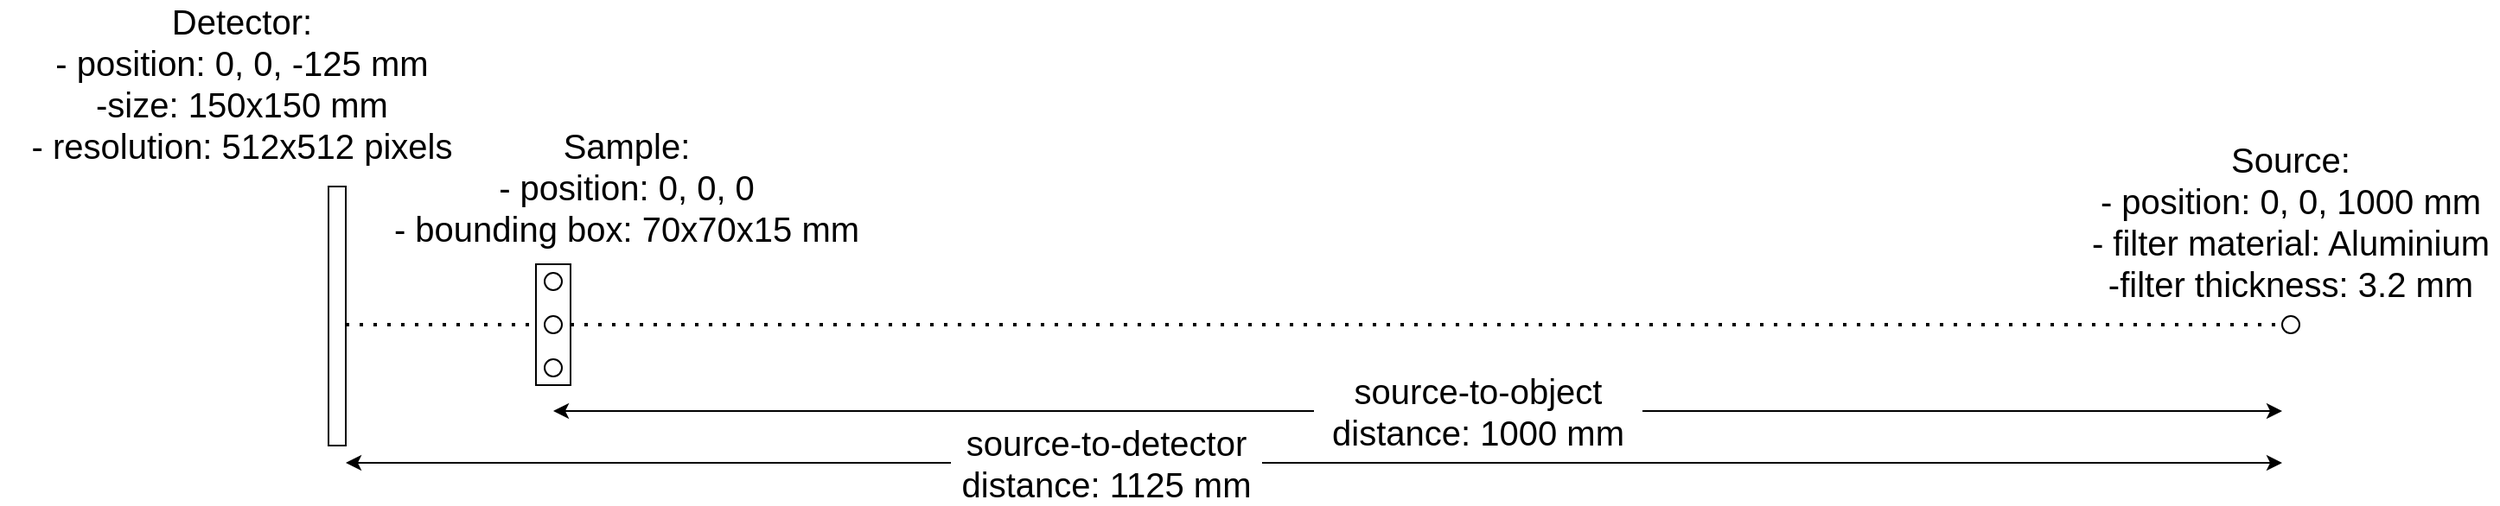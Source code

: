 <mxfile version="14.8.0" type="github">
  <diagram id="fnnWd-GXTel-adMzku-n" name="Page-1">
    <mxGraphModel dx="2249" dy="1936" grid="1" gridSize="10" guides="1" tooltips="1" connect="1" arrows="1" fold="1" page="1" pageScale="1" pageWidth="827" pageHeight="1169" math="0" shadow="0">
      <root>
        <mxCell id="0" />
        <mxCell id="1" parent="0" />
        <mxCell id="hL15t2aD9eFM9nj67Adg-2" value="" style="rounded=0;whiteSpace=wrap;html=1;" parent="1" vertex="1">
          <mxGeometry x="30" y="80" width="10" height="150" as="geometry" />
        </mxCell>
        <mxCell id="hL15t2aD9eFM9nj67Adg-5" value="" style="endArrow=none;dashed=1;html=1;dashPattern=1 3;strokeWidth=2;startArrow=none;" parent="1" source="hL15t2aD9eFM9nj67Adg-9" target="hL15t2aD9eFM9nj67Adg-8" edge="1">
          <mxGeometry width="50" height="50" relative="1" as="geometry">
            <mxPoint x="40" y="160" as="sourcePoint" />
            <mxPoint x="1160" y="160" as="targetPoint" />
          </mxGeometry>
        </mxCell>
        <mxCell id="hL15t2aD9eFM9nj67Adg-6" value="" style="endArrow=none;html=1;exitX=1;exitY=0.75;exitDx=0;exitDy=0;entryX=1;entryY=0.25;entryDx=0;entryDy=0;" parent="1" edge="1">
          <mxGeometry width="50" height="50" relative="1" as="geometry">
            <mxPoint x="160" y="175" as="sourcePoint" />
            <mxPoint x="160" y="145" as="targetPoint" />
          </mxGeometry>
        </mxCell>
        <mxCell id="hL15t2aD9eFM9nj67Adg-8" value="" style="ellipse;whiteSpace=wrap;html=1;aspect=fixed;" parent="1" vertex="1">
          <mxGeometry x="1160" y="155" width="10" height="10" as="geometry" />
        </mxCell>
        <mxCell id="hL15t2aD9eFM9nj67Adg-9" value="" style="rounded=0;whiteSpace=wrap;html=1;" parent="1" vertex="1">
          <mxGeometry x="150" y="125" width="20" height="70" as="geometry" />
        </mxCell>
        <mxCell id="hL15t2aD9eFM9nj67Adg-10" value="" style="endArrow=none;dashed=1;html=1;dashPattern=1 3;strokeWidth=2;" parent="1" target="hL15t2aD9eFM9nj67Adg-9" edge="1">
          <mxGeometry width="50" height="50" relative="1" as="geometry">
            <mxPoint x="40" y="160" as="sourcePoint" />
            <mxPoint x="1160" y="160" as="targetPoint" />
          </mxGeometry>
        </mxCell>
        <mxCell id="hL15t2aD9eFM9nj67Adg-11" value="" style="ellipse;whiteSpace=wrap;html=1;aspect=fixed;" parent="1" vertex="1">
          <mxGeometry x="155" y="130" width="10" height="10" as="geometry" />
        </mxCell>
        <mxCell id="hL15t2aD9eFM9nj67Adg-12" value="" style="ellipse;whiteSpace=wrap;html=1;aspect=fixed;" parent="1" vertex="1">
          <mxGeometry x="155" y="155" width="10" height="10" as="geometry" />
        </mxCell>
        <mxCell id="hL15t2aD9eFM9nj67Adg-13" value="" style="ellipse;whiteSpace=wrap;html=1;aspect=fixed;" parent="1" vertex="1">
          <mxGeometry x="155" y="180" width="10" height="10" as="geometry" />
        </mxCell>
        <mxCell id="hL15t2aD9eFM9nj67Adg-17" value="" style="endArrow=classic;startArrow=none;html=1;" parent="1" source="hL15t2aD9eFM9nj67Adg-26" edge="1">
          <mxGeometry width="50" height="50" relative="1" as="geometry">
            <mxPoint x="40" y="240" as="sourcePoint" />
            <mxPoint x="1160" y="240" as="targetPoint" />
          </mxGeometry>
        </mxCell>
        <mxCell id="hL15t2aD9eFM9nj67Adg-19" value="" style="endArrow=classic;startArrow=none;html=1;" parent="1" source="hL15t2aD9eFM9nj67Adg-24" edge="1">
          <mxGeometry width="50" height="50" relative="1" as="geometry">
            <mxPoint x="160" y="210" as="sourcePoint" />
            <mxPoint x="1160" y="210" as="targetPoint" />
          </mxGeometry>
        </mxCell>
        <mxCell id="hL15t2aD9eFM9nj67Adg-21" value="&lt;div style=&quot;font-size: 20px;&quot;&gt;Detector:&lt;/div&gt;&lt;div style=&quot;font-size: 20px;&quot;&gt;- position: 0, 0, -125 mm&lt;br style=&quot;font-size: 20px;&quot;&gt;&lt;/div&gt;&lt;div style=&quot;font-size: 20px;&quot;&gt;-size: 150x150 mm&lt;/div&gt;&lt;div style=&quot;font-size: 20px;&quot;&gt;- resolution: 512x512 pixels&lt;br style=&quot;font-size: 20px;&quot;&gt;&lt;/div&gt;" style="text;html=1;strokeColor=none;fillColor=none;align=center;verticalAlign=middle;whiteSpace=wrap;rounded=0;fontSize=20;" parent="1" vertex="1">
          <mxGeometry x="-160" y="10" width="280" height="20" as="geometry" />
        </mxCell>
        <mxCell id="hL15t2aD9eFM9nj67Adg-22" value="&lt;div style=&quot;font-size: 20px;&quot;&gt;Sample:&lt;/div&gt;&lt;div style=&quot;font-size: 20px;&quot;&gt;- position: 0, 0, 0&lt;/div&gt;&lt;div style=&quot;font-size: 20px;&quot;&gt;- bounding box: 70x70x15 mm&lt;br style=&quot;font-size: 20px;&quot;&gt;&lt;/div&gt;" style="text;html=1;strokeColor=none;fillColor=none;align=center;verticalAlign=middle;whiteSpace=wrap;rounded=0;fontSize=20;" parent="1" vertex="1">
          <mxGeometry x="40" y="70" width="325" height="20" as="geometry" />
        </mxCell>
        <mxCell id="hL15t2aD9eFM9nj67Adg-23" value="&lt;div style=&quot;font-size: 20px;&quot;&gt;Source:&lt;/div&gt;&lt;div style=&quot;font-size: 20px;&quot;&gt;- position: 0, 0, 1000 mm&lt;/div&gt;&lt;div style=&quot;font-size: 20px;&quot;&gt;- filter material: Aluminium&lt;/div&gt;&lt;div style=&quot;font-size: 20px;&quot;&gt;-filter thickness: 3.2 mm&lt;br style=&quot;font-size: 20px;&quot;&gt;&lt;/div&gt;" style="text;html=1;strokeColor=none;fillColor=none;align=center;verticalAlign=middle;whiteSpace=wrap;rounded=0;fontSize=20;" parent="1" vertex="1">
          <mxGeometry x="1045" y="90" width="240" height="20" as="geometry" />
        </mxCell>
        <mxCell id="hL15t2aD9eFM9nj67Adg-24" value="source-to-object distance: 1000 mm" style="text;html=1;strokeColor=none;fillColor=none;align=center;verticalAlign=middle;whiteSpace=wrap;rounded=0;fontSize=20;" parent="1" vertex="1">
          <mxGeometry x="600" y="200" width="190" height="20" as="geometry" />
        </mxCell>
        <mxCell id="hL15t2aD9eFM9nj67Adg-25" value="" style="endArrow=none;startArrow=classic;html=1;" parent="1" target="hL15t2aD9eFM9nj67Adg-24" edge="1">
          <mxGeometry width="50" height="50" relative="1" as="geometry">
            <mxPoint x="160" y="210" as="sourcePoint" />
            <mxPoint x="1160" y="210" as="targetPoint" />
          </mxGeometry>
        </mxCell>
        <mxCell id="hL15t2aD9eFM9nj67Adg-26" value="source-to-detector distance: 1125 mm" style="text;html=1;strokeColor=none;fillColor=none;align=center;verticalAlign=middle;whiteSpace=wrap;rounded=0;fontSize=20;" parent="1" vertex="1">
          <mxGeometry x="390" y="230" width="180" height="20" as="geometry" />
        </mxCell>
        <mxCell id="hL15t2aD9eFM9nj67Adg-27" value="" style="endArrow=none;startArrow=classic;html=1;" parent="1" target="hL15t2aD9eFM9nj67Adg-26" edge="1">
          <mxGeometry width="50" height="50" relative="1" as="geometry">
            <mxPoint x="40" y="240" as="sourcePoint" />
            <mxPoint x="1160" y="240" as="targetPoint" />
          </mxGeometry>
        </mxCell>
      </root>
    </mxGraphModel>
  </diagram>
</mxfile>
